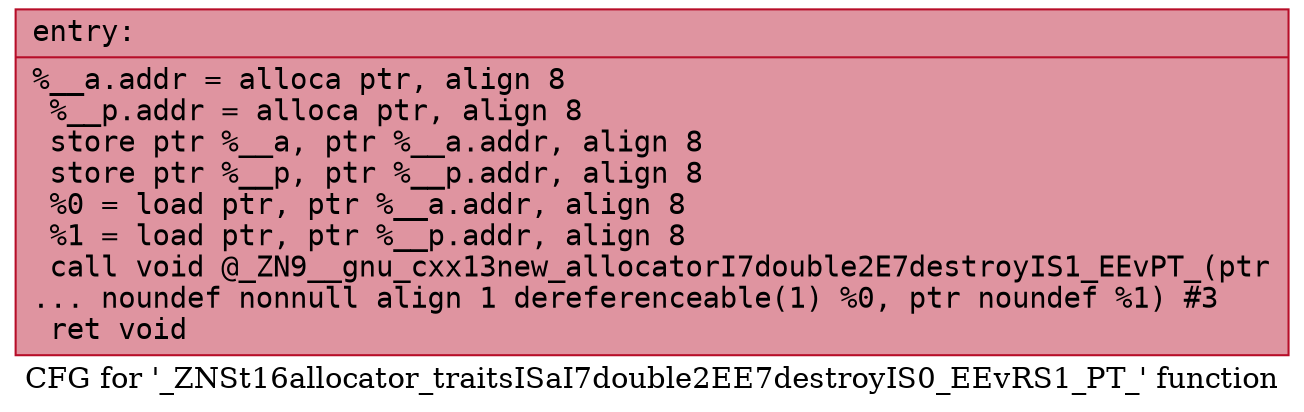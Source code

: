 digraph "CFG for '_ZNSt16allocator_traitsISaI7double2EE7destroyIS0_EEvRS1_PT_' function" {
	label="CFG for '_ZNSt16allocator_traitsISaI7double2EE7destroyIS0_EEvRS1_PT_' function";

	Node0x55799251cb20 [shape=record,color="#b70d28ff", style=filled, fillcolor="#b70d2870" fontname="Courier",label="{entry:\l|  %__a.addr = alloca ptr, align 8\l  %__p.addr = alloca ptr, align 8\l  store ptr %__a, ptr %__a.addr, align 8\l  store ptr %__p, ptr %__p.addr, align 8\l  %0 = load ptr, ptr %__a.addr, align 8\l  %1 = load ptr, ptr %__p.addr, align 8\l  call void @_ZN9__gnu_cxx13new_allocatorI7double2E7destroyIS1_EEvPT_(ptr\l... noundef nonnull align 1 dereferenceable(1) %0, ptr noundef %1) #3\l  ret void\l}"];
}
